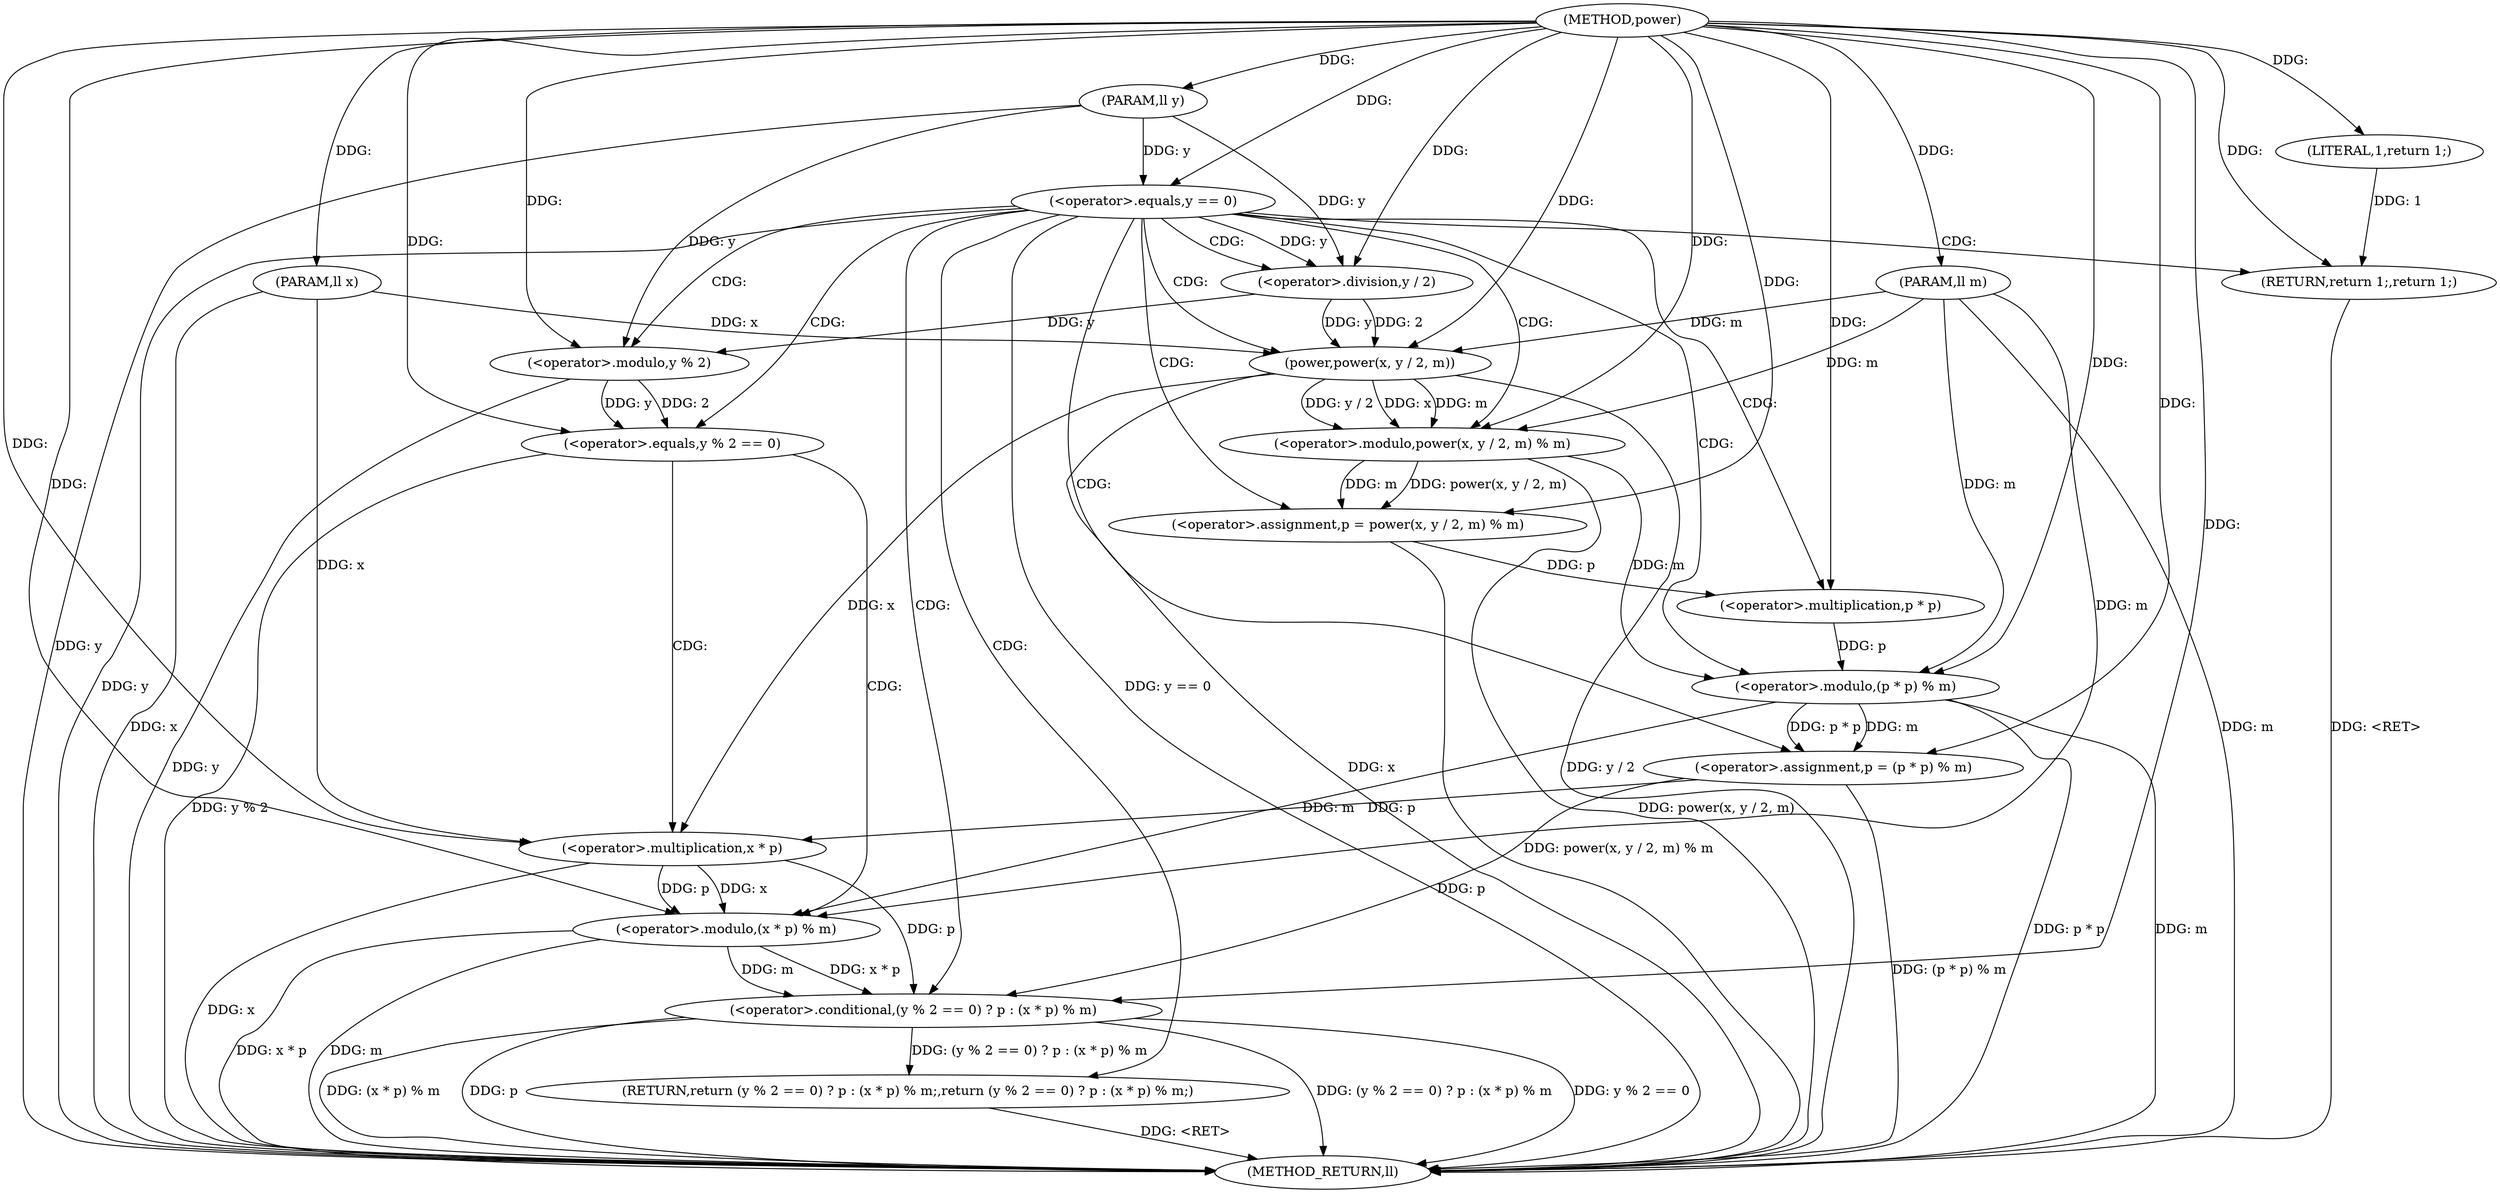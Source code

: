 digraph "power" {  
"1000232" [label = "(METHOD,power)" ]
"1000274" [label = "(METHOD_RETURN,ll)" ]
"1000233" [label = "(PARAM,ll x)" ]
"1000234" [label = "(PARAM,ll y)" ]
"1000235" [label = "(PARAM,ll m)" ]
"1000244" [label = "(<operator>.assignment,p = power(x, y / 2, m) % m)" ]
"1000254" [label = "(<operator>.assignment,p = (p * p) % m)" ]
"1000261" [label = "(RETURN,return (y % 2 == 0) ? p : (x * p) % m;,return (y % 2 == 0) ? p : (x * p) % m;)" ]
"1000238" [label = "(<operator>.equals,y == 0)" ]
"1000241" [label = "(RETURN,return 1;,return 1;)" ]
"1000262" [label = "(<operator>.conditional,(y % 2 == 0) ? p : (x * p) % m)" ]
"1000242" [label = "(LITERAL,1,return 1;)" ]
"1000246" [label = "(<operator>.modulo,power(x, y / 2, m) % m)" ]
"1000256" [label = "(<operator>.modulo,(p * p) % m)" ]
"1000247" [label = "(power,power(x, y / 2, m))" ]
"1000257" [label = "(<operator>.multiplication,p * p)" ]
"1000263" [label = "(<operator>.equals,y % 2 == 0)" ]
"1000269" [label = "(<operator>.modulo,(x * p) % m)" ]
"1000249" [label = "(<operator>.division,y / 2)" ]
"1000264" [label = "(<operator>.modulo,y % 2)" ]
"1000270" [label = "(<operator>.multiplication,x * p)" ]
  "1000261" -> "1000274"  [ label = "DDG: <RET>"] 
  "1000241" -> "1000274"  [ label = "DDG: <RET>"] 
  "1000233" -> "1000274"  [ label = "DDG: x"] 
  "1000234" -> "1000274"  [ label = "DDG: y"] 
  "1000235" -> "1000274"  [ label = "DDG: m"] 
  "1000238" -> "1000274"  [ label = "DDG: y"] 
  "1000238" -> "1000274"  [ label = "DDG: y == 0"] 
  "1000247" -> "1000274"  [ label = "DDG: x"] 
  "1000247" -> "1000274"  [ label = "DDG: y / 2"] 
  "1000246" -> "1000274"  [ label = "DDG: power(x, y / 2, m)"] 
  "1000244" -> "1000274"  [ label = "DDG: power(x, y / 2, m) % m"] 
  "1000256" -> "1000274"  [ label = "DDG: p * p"] 
  "1000256" -> "1000274"  [ label = "DDG: m"] 
  "1000254" -> "1000274"  [ label = "DDG: (p * p) % m"] 
  "1000264" -> "1000274"  [ label = "DDG: y"] 
  "1000263" -> "1000274"  [ label = "DDG: y % 2"] 
  "1000262" -> "1000274"  [ label = "DDG: y % 2 == 0"] 
  "1000270" -> "1000274"  [ label = "DDG: x"] 
  "1000269" -> "1000274"  [ label = "DDG: x * p"] 
  "1000269" -> "1000274"  [ label = "DDG: m"] 
  "1000262" -> "1000274"  [ label = "DDG: (x * p) % m"] 
  "1000262" -> "1000274"  [ label = "DDG: p"] 
  "1000262" -> "1000274"  [ label = "DDG: (y % 2 == 0) ? p : (x * p) % m"] 
  "1000232" -> "1000233"  [ label = "DDG: "] 
  "1000232" -> "1000234"  [ label = "DDG: "] 
  "1000232" -> "1000235"  [ label = "DDG: "] 
  "1000246" -> "1000244"  [ label = "DDG: power(x, y / 2, m)"] 
  "1000246" -> "1000244"  [ label = "DDG: m"] 
  "1000256" -> "1000254"  [ label = "DDG: m"] 
  "1000256" -> "1000254"  [ label = "DDG: p * p"] 
  "1000262" -> "1000261"  [ label = "DDG: (y % 2 == 0) ? p : (x * p) % m"] 
  "1000242" -> "1000241"  [ label = "DDG: 1"] 
  "1000232" -> "1000241"  [ label = "DDG: "] 
  "1000232" -> "1000244"  [ label = "DDG: "] 
  "1000232" -> "1000254"  [ label = "DDG: "] 
  "1000269" -> "1000262"  [ label = "DDG: m"] 
  "1000269" -> "1000262"  [ label = "DDG: x * p"] 
  "1000254" -> "1000262"  [ label = "DDG: p"] 
  "1000270" -> "1000262"  [ label = "DDG: p"] 
  "1000232" -> "1000262"  [ label = "DDG: "] 
  "1000234" -> "1000238"  [ label = "DDG: y"] 
  "1000232" -> "1000238"  [ label = "DDG: "] 
  "1000232" -> "1000242"  [ label = "DDG: "] 
  "1000247" -> "1000246"  [ label = "DDG: x"] 
  "1000247" -> "1000246"  [ label = "DDG: m"] 
  "1000247" -> "1000246"  [ label = "DDG: y / 2"] 
  "1000235" -> "1000246"  [ label = "DDG: m"] 
  "1000232" -> "1000246"  [ label = "DDG: "] 
  "1000257" -> "1000256"  [ label = "DDG: p"] 
  "1000246" -> "1000256"  [ label = "DDG: m"] 
  "1000235" -> "1000256"  [ label = "DDG: m"] 
  "1000232" -> "1000256"  [ label = "DDG: "] 
  "1000233" -> "1000247"  [ label = "DDG: x"] 
  "1000232" -> "1000247"  [ label = "DDG: "] 
  "1000235" -> "1000247"  [ label = "DDG: m"] 
  "1000249" -> "1000247"  [ label = "DDG: y"] 
  "1000249" -> "1000247"  [ label = "DDG: 2"] 
  "1000244" -> "1000257"  [ label = "DDG: p"] 
  "1000232" -> "1000257"  [ label = "DDG: "] 
  "1000264" -> "1000263"  [ label = "DDG: y"] 
  "1000264" -> "1000263"  [ label = "DDG: 2"] 
  "1000232" -> "1000263"  [ label = "DDG: "] 
  "1000270" -> "1000269"  [ label = "DDG: x"] 
  "1000270" -> "1000269"  [ label = "DDG: p"] 
  "1000256" -> "1000269"  [ label = "DDG: m"] 
  "1000235" -> "1000269"  [ label = "DDG: m"] 
  "1000232" -> "1000269"  [ label = "DDG: "] 
  "1000238" -> "1000249"  [ label = "DDG: y"] 
  "1000234" -> "1000249"  [ label = "DDG: y"] 
  "1000232" -> "1000249"  [ label = "DDG: "] 
  "1000249" -> "1000264"  [ label = "DDG: y"] 
  "1000234" -> "1000264"  [ label = "DDG: y"] 
  "1000232" -> "1000264"  [ label = "DDG: "] 
  "1000247" -> "1000270"  [ label = "DDG: x"] 
  "1000233" -> "1000270"  [ label = "DDG: x"] 
  "1000232" -> "1000270"  [ label = "DDG: "] 
  "1000254" -> "1000270"  [ label = "DDG: p"] 
  "1000238" -> "1000247"  [ label = "CDG: "] 
  "1000238" -> "1000262"  [ label = "CDG: "] 
  "1000238" -> "1000254"  [ label = "CDG: "] 
  "1000238" -> "1000261"  [ label = "CDG: "] 
  "1000238" -> "1000246"  [ label = "CDG: "] 
  "1000238" -> "1000249"  [ label = "CDG: "] 
  "1000238" -> "1000257"  [ label = "CDG: "] 
  "1000238" -> "1000241"  [ label = "CDG: "] 
  "1000238" -> "1000264"  [ label = "CDG: "] 
  "1000238" -> "1000256"  [ label = "CDG: "] 
  "1000238" -> "1000263"  [ label = "CDG: "] 
  "1000238" -> "1000244"  [ label = "CDG: "] 
  "1000263" -> "1000269"  [ label = "CDG: "] 
  "1000263" -> "1000270"  [ label = "CDG: "] 
}
